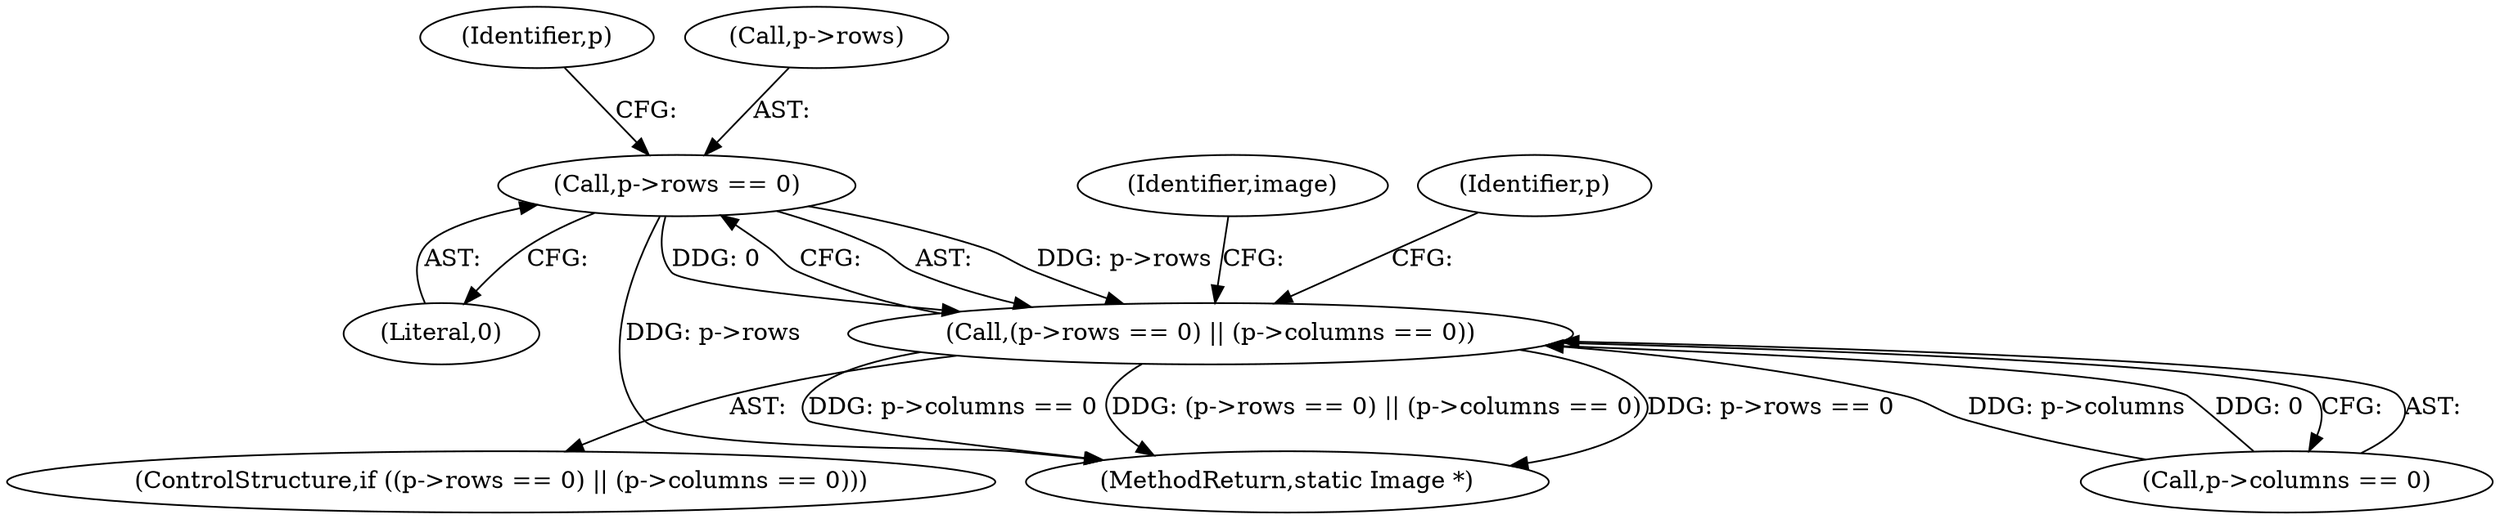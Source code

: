 digraph "0_ImageMagick_b173a352397877775c51c9a0e9d59eb6ce24c455@pointer" {
"1001689" [label="(Call,p->rows == 0)"];
"1001688" [label="(Call,(p->rows == 0) || (p->columns == 0))"];
"1001696" [label="(Identifier,p)"];
"1001693" [label="(Literal,0)"];
"1001690" [label="(Call,p->rows)"];
"1001785" [label="(MethodReturn,static Image *)"];
"1001687" [label="(ControlStructure,if ((p->rows == 0) || (p->columns == 0)))"];
"1001694" [label="(Call,p->columns == 0)"];
"1001688" [label="(Call,(p->rows == 0) || (p->columns == 0))"];
"1001711" [label="(Identifier,image)"];
"1001701" [label="(Identifier,p)"];
"1001689" [label="(Call,p->rows == 0)"];
"1001689" -> "1001688"  [label="AST: "];
"1001689" -> "1001693"  [label="CFG: "];
"1001690" -> "1001689"  [label="AST: "];
"1001693" -> "1001689"  [label="AST: "];
"1001696" -> "1001689"  [label="CFG: "];
"1001688" -> "1001689"  [label="CFG: "];
"1001689" -> "1001785"  [label="DDG: p->rows"];
"1001689" -> "1001688"  [label="DDG: p->rows"];
"1001689" -> "1001688"  [label="DDG: 0"];
"1001688" -> "1001687"  [label="AST: "];
"1001688" -> "1001694"  [label="CFG: "];
"1001694" -> "1001688"  [label="AST: "];
"1001701" -> "1001688"  [label="CFG: "];
"1001711" -> "1001688"  [label="CFG: "];
"1001688" -> "1001785"  [label="DDG: (p->rows == 0) || (p->columns == 0)"];
"1001688" -> "1001785"  [label="DDG: p->rows == 0"];
"1001688" -> "1001785"  [label="DDG: p->columns == 0"];
"1001694" -> "1001688"  [label="DDG: p->columns"];
"1001694" -> "1001688"  [label="DDG: 0"];
}
